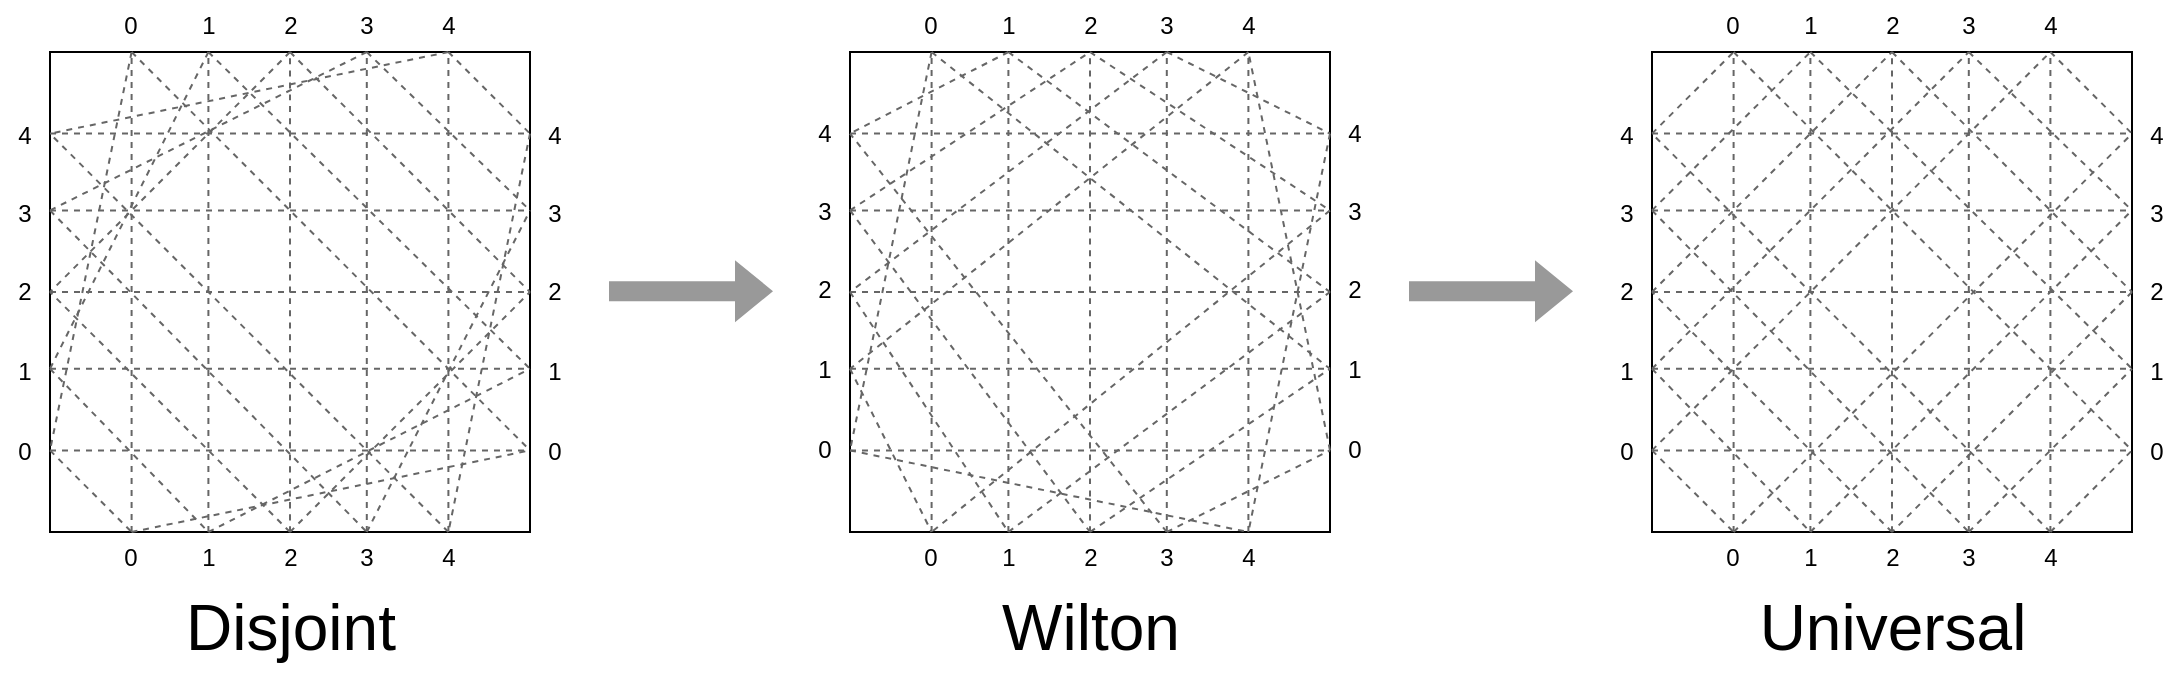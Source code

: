 <mxfile>
    <diagram id="pPBZGDLGv7dd3bP4G7Zf" name="Switch block">
        <mxGraphModel dx="1903" dy="1113" grid="0" gridSize="1" guides="1" tooltips="1" connect="1" arrows="1" fold="1" page="1" pageScale="1" pageWidth="1169" pageHeight="827" math="0" shadow="0">
            <root>
                <mxCell id="0"/>
                <mxCell id="1" parent="0"/>
                <mxCell id="DsTn43SdtyVFrDKpPeVN-212" value="" style="group;flipH=1;flipV=0;" vertex="1" connectable="0" parent="1">
                    <mxGeometry x="832" y="171" width="290" height="292" as="geometry"/>
                </mxCell>
                <mxCell id="DsTn43SdtyVFrDKpPeVN-66" value="" style="rounded=0;whiteSpace=wrap;html=1;points=[[0,0,0,0,0],[0,0.17,0,0,0],[0,0.33,0,0,0],[0,0.5,0,0,0],[0,0.66,0,0,0],[0,0.83,0,0,0],[0,1,0,0,0],[0.17,0,0,0,0],[0.17,1,0,0,0],[0.33,0,0,0,0],[0.33,1,0,0,0],[0.5,0,0,0,0],[0.5,1,0,0,0],[0.66,0,0,0,0],[0.66,1,0,0,0],[0.83,0,0,0,0],[0.83,1,0,0,0],[1,0,0,0,0],[1,0.17,0,0,0],[1,0.33,0,0,0],[1,0.5,0,0,0],[1,0.66,0,0,0],[1,0.83,0,0,0],[1,1,0,0,0]];" vertex="1" parent="DsTn43SdtyVFrDKpPeVN-212">
                    <mxGeometry x="25" y="26" width="240" height="240" as="geometry"/>
                </mxCell>
                <mxCell id="DsTn43SdtyVFrDKpPeVN-67" style="edgeStyle=none;html=1;exitX=0.17;exitY=1;exitDx=0;exitDy=0;exitPerimeter=0;entryX=0.17;entryY=0;entryDx=0;entryDy=0;entryPerimeter=0;endArrow=none;endFill=0;dashed=1;strokeColor=#666666;" edge="1" parent="DsTn43SdtyVFrDKpPeVN-212" source="DsTn43SdtyVFrDKpPeVN-66" target="DsTn43SdtyVFrDKpPeVN-66">
                    <mxGeometry relative="1" as="geometry"/>
                </mxCell>
                <mxCell id="DsTn43SdtyVFrDKpPeVN-68" style="edgeStyle=none;html=1;exitX=0.33;exitY=1;exitDx=0;exitDy=0;exitPerimeter=0;entryX=0.33;entryY=0;entryDx=0;entryDy=0;entryPerimeter=0;endArrow=none;endFill=0;dashed=1;strokeColor=#666666;" edge="1" parent="DsTn43SdtyVFrDKpPeVN-212" source="DsTn43SdtyVFrDKpPeVN-66" target="DsTn43SdtyVFrDKpPeVN-66">
                    <mxGeometry relative="1" as="geometry"/>
                </mxCell>
                <mxCell id="DsTn43SdtyVFrDKpPeVN-69" style="edgeStyle=orthogonalEdgeStyle;html=1;exitX=0.5;exitY=1;exitDx=0;exitDy=0;exitPerimeter=0;entryX=0.5;entryY=0;entryDx=0;entryDy=0;entryPerimeter=0;endArrow=none;endFill=0;dashed=1;strokeColor=#666666;curved=1;" edge="1" parent="DsTn43SdtyVFrDKpPeVN-212" source="DsTn43SdtyVFrDKpPeVN-66" target="DsTn43SdtyVFrDKpPeVN-66">
                    <mxGeometry relative="1" as="geometry"/>
                </mxCell>
                <mxCell id="DsTn43SdtyVFrDKpPeVN-70" style="edgeStyle=none;html=1;exitX=0.66;exitY=1;exitDx=0;exitDy=0;exitPerimeter=0;entryX=0.66;entryY=0;entryDx=0;entryDy=0;entryPerimeter=0;endArrow=none;endFill=0;dashed=1;strokeColor=#666666;" edge="1" parent="DsTn43SdtyVFrDKpPeVN-212" source="DsTn43SdtyVFrDKpPeVN-66" target="DsTn43SdtyVFrDKpPeVN-66">
                    <mxGeometry relative="1" as="geometry"/>
                </mxCell>
                <mxCell id="DsTn43SdtyVFrDKpPeVN-71" style="edgeStyle=none;html=1;exitX=0.83;exitY=1;exitDx=0;exitDy=0;exitPerimeter=0;entryX=0.83;entryY=0;entryDx=0;entryDy=0;entryPerimeter=0;endArrow=none;endFill=0;dashed=1;strokeColor=#666666;" edge="1" parent="DsTn43SdtyVFrDKpPeVN-212" source="DsTn43SdtyVFrDKpPeVN-66" target="DsTn43SdtyVFrDKpPeVN-66">
                    <mxGeometry relative="1" as="geometry"/>
                </mxCell>
                <mxCell id="DsTn43SdtyVFrDKpPeVN-72" style="edgeStyle=none;html=1;exitX=0;exitY=0.17;exitDx=0;exitDy=0;exitPerimeter=0;entryX=1;entryY=0.17;entryDx=0;entryDy=0;entryPerimeter=0;endArrow=none;endFill=0;dashed=1;strokeColor=#666666;" edge="1" parent="DsTn43SdtyVFrDKpPeVN-212" source="DsTn43SdtyVFrDKpPeVN-66" target="DsTn43SdtyVFrDKpPeVN-66">
                    <mxGeometry relative="1" as="geometry"/>
                </mxCell>
                <mxCell id="DsTn43SdtyVFrDKpPeVN-73" style="edgeStyle=none;html=1;exitX=0;exitY=0.33;exitDx=0;exitDy=0;exitPerimeter=0;entryX=1;entryY=0.33;entryDx=0;entryDy=0;entryPerimeter=0;endArrow=none;endFill=0;dashed=1;strokeColor=#666666;" edge="1" parent="DsTn43SdtyVFrDKpPeVN-212" source="DsTn43SdtyVFrDKpPeVN-66" target="DsTn43SdtyVFrDKpPeVN-66">
                    <mxGeometry relative="1" as="geometry"/>
                </mxCell>
                <mxCell id="DsTn43SdtyVFrDKpPeVN-74" style="edgeStyle=none;html=1;exitX=0;exitY=0.5;exitDx=0;exitDy=0;exitPerimeter=0;entryX=1;entryY=0.5;entryDx=0;entryDy=0;entryPerimeter=0;endArrow=none;endFill=0;dashed=1;strokeColor=#666666;" edge="1" parent="DsTn43SdtyVFrDKpPeVN-212" source="DsTn43SdtyVFrDKpPeVN-66" target="DsTn43SdtyVFrDKpPeVN-66">
                    <mxGeometry relative="1" as="geometry"/>
                </mxCell>
                <mxCell id="DsTn43SdtyVFrDKpPeVN-75" style="edgeStyle=none;html=1;exitX=0;exitY=0.66;exitDx=0;exitDy=0;exitPerimeter=0;entryX=1;entryY=0.66;entryDx=0;entryDy=0;entryPerimeter=0;endArrow=none;endFill=0;dashed=1;strokeColor=#666666;" edge="1" parent="DsTn43SdtyVFrDKpPeVN-212" source="DsTn43SdtyVFrDKpPeVN-66" target="DsTn43SdtyVFrDKpPeVN-66">
                    <mxGeometry relative="1" as="geometry"/>
                </mxCell>
                <mxCell id="DsTn43SdtyVFrDKpPeVN-76" style="edgeStyle=none;html=1;exitX=0;exitY=0.83;exitDx=0;exitDy=0;exitPerimeter=0;entryX=1;entryY=0.83;entryDx=0;entryDy=0;entryPerimeter=0;endArrow=none;endFill=0;dashed=1;strokeColor=#666666;" edge="1" parent="DsTn43SdtyVFrDKpPeVN-212" source="DsTn43SdtyVFrDKpPeVN-66" target="DsTn43SdtyVFrDKpPeVN-66">
                    <mxGeometry relative="1" as="geometry"/>
                </mxCell>
                <mxCell id="DsTn43SdtyVFrDKpPeVN-87" style="edgeStyle=none;html=1;exitX=0;exitY=0.83;exitDx=0;exitDy=0;exitPerimeter=0;entryX=0.17;entryY=1;entryDx=0;entryDy=0;entryPerimeter=0;dashed=1;strokeColor=#666666;endArrow=none;endFill=0;" edge="1" parent="DsTn43SdtyVFrDKpPeVN-212" source="DsTn43SdtyVFrDKpPeVN-66" target="DsTn43SdtyVFrDKpPeVN-66">
                    <mxGeometry relative="1" as="geometry"/>
                </mxCell>
                <mxCell id="DsTn43SdtyVFrDKpPeVN-88" style="edgeStyle=none;html=1;exitX=0;exitY=0.66;exitDx=0;exitDy=0;exitPerimeter=0;entryX=0.33;entryY=1;entryDx=0;entryDy=0;entryPerimeter=0;dashed=1;strokeColor=#666666;endArrow=none;endFill=0;" edge="1" parent="DsTn43SdtyVFrDKpPeVN-212" source="DsTn43SdtyVFrDKpPeVN-66" target="DsTn43SdtyVFrDKpPeVN-66">
                    <mxGeometry relative="1" as="geometry"/>
                </mxCell>
                <mxCell id="DsTn43SdtyVFrDKpPeVN-89" style="edgeStyle=none;html=1;exitX=0.5;exitY=1;exitDx=0;exitDy=0;exitPerimeter=0;entryX=0;entryY=0.5;entryDx=0;entryDy=0;entryPerimeter=0;dashed=1;strokeColor=#666666;endArrow=none;endFill=0;" edge="1" parent="DsTn43SdtyVFrDKpPeVN-212" source="DsTn43SdtyVFrDKpPeVN-66" target="DsTn43SdtyVFrDKpPeVN-66">
                    <mxGeometry relative="1" as="geometry"/>
                </mxCell>
                <mxCell id="DsTn43SdtyVFrDKpPeVN-90" style="edgeStyle=none;html=1;exitX=0;exitY=0.33;exitDx=0;exitDy=0;exitPerimeter=0;entryX=0.66;entryY=1;entryDx=0;entryDy=0;entryPerimeter=0;dashed=1;strokeColor=#666666;endArrow=none;endFill=0;" edge="1" parent="DsTn43SdtyVFrDKpPeVN-212" source="DsTn43SdtyVFrDKpPeVN-66" target="DsTn43SdtyVFrDKpPeVN-66">
                    <mxGeometry relative="1" as="geometry"/>
                </mxCell>
                <mxCell id="DsTn43SdtyVFrDKpPeVN-91" style="edgeStyle=none;html=1;exitX=0.83;exitY=1;exitDx=0;exitDy=0;exitPerimeter=0;entryX=0;entryY=0.17;entryDx=0;entryDy=0;entryPerimeter=0;dashed=1;strokeColor=#666666;endArrow=none;endFill=0;" edge="1" parent="DsTn43SdtyVFrDKpPeVN-212" source="DsTn43SdtyVFrDKpPeVN-66" target="DsTn43SdtyVFrDKpPeVN-66">
                    <mxGeometry relative="1" as="geometry"/>
                </mxCell>
                <mxCell id="DsTn43SdtyVFrDKpPeVN-93" style="edgeStyle=none;html=1;exitX=0.17;exitY=0;exitDx=0;exitDy=0;exitPerimeter=0;entryX=1;entryY=0.83;entryDx=0;entryDy=0;entryPerimeter=0;dashed=1;strokeColor=#666666;endArrow=none;endFill=0;" edge="1" parent="DsTn43SdtyVFrDKpPeVN-212" source="DsTn43SdtyVFrDKpPeVN-66" target="DsTn43SdtyVFrDKpPeVN-66">
                    <mxGeometry relative="1" as="geometry"/>
                </mxCell>
                <mxCell id="DsTn43SdtyVFrDKpPeVN-94" style="edgeStyle=none;html=1;exitX=0.33;exitY=0;exitDx=0;exitDy=0;exitPerimeter=0;entryX=1;entryY=0.66;entryDx=0;entryDy=0;entryPerimeter=0;dashed=1;strokeColor=#666666;endArrow=none;endFill=0;" edge="1" parent="DsTn43SdtyVFrDKpPeVN-212" source="DsTn43SdtyVFrDKpPeVN-66" target="DsTn43SdtyVFrDKpPeVN-66">
                    <mxGeometry relative="1" as="geometry"/>
                </mxCell>
                <mxCell id="DsTn43SdtyVFrDKpPeVN-95" style="edgeStyle=none;html=1;exitX=0.83;exitY=0;exitDx=0;exitDy=0;exitPerimeter=0;entryX=1;entryY=0.17;entryDx=0;entryDy=0;entryPerimeter=0;dashed=1;strokeColor=#666666;endArrow=none;endFill=0;" edge="1" parent="DsTn43SdtyVFrDKpPeVN-212" source="DsTn43SdtyVFrDKpPeVN-66" target="DsTn43SdtyVFrDKpPeVN-66">
                    <mxGeometry relative="1" as="geometry"/>
                </mxCell>
                <mxCell id="DsTn43SdtyVFrDKpPeVN-96" style="edgeStyle=none;html=1;exitX=0.66;exitY=0;exitDx=0;exitDy=0;exitPerimeter=0;entryX=1;entryY=0.33;entryDx=0;entryDy=0;entryPerimeter=0;dashed=1;strokeColor=#666666;endArrow=none;endFill=0;" edge="1" parent="DsTn43SdtyVFrDKpPeVN-212" source="DsTn43SdtyVFrDKpPeVN-66" target="DsTn43SdtyVFrDKpPeVN-66">
                    <mxGeometry relative="1" as="geometry"/>
                </mxCell>
                <mxCell id="DsTn43SdtyVFrDKpPeVN-97" style="edgeStyle=none;html=1;exitX=0.5;exitY=0;exitDx=0;exitDy=0;exitPerimeter=0;entryX=1;entryY=0.5;entryDx=0;entryDy=0;entryPerimeter=0;dashed=1;strokeColor=#666666;endArrow=none;endFill=0;" edge="1" parent="DsTn43SdtyVFrDKpPeVN-212" source="DsTn43SdtyVFrDKpPeVN-66" target="DsTn43SdtyVFrDKpPeVN-66">
                    <mxGeometry relative="1" as="geometry"/>
                </mxCell>
                <mxCell id="DsTn43SdtyVFrDKpPeVN-121" style="edgeStyle=none;html=1;exitX=0;exitY=0.17;exitDx=0;exitDy=0;exitPerimeter=0;entryX=0.17;entryY=0;entryDx=0;entryDy=0;entryPerimeter=0;dashed=1;strokeColor=#666666;endArrow=none;endFill=0;" edge="1" parent="DsTn43SdtyVFrDKpPeVN-212" source="DsTn43SdtyVFrDKpPeVN-66" target="DsTn43SdtyVFrDKpPeVN-66">
                    <mxGeometry relative="1" as="geometry"/>
                </mxCell>
                <mxCell id="DsTn43SdtyVFrDKpPeVN-123" style="edgeStyle=none;html=1;exitX=0;exitY=0.33;exitDx=0;exitDy=0;exitPerimeter=0;entryX=0.33;entryY=0;entryDx=0;entryDy=0;entryPerimeter=0;dashed=1;strokeColor=#666666;endArrow=none;endFill=0;" edge="1" parent="DsTn43SdtyVFrDKpPeVN-212" source="DsTn43SdtyVFrDKpPeVN-66" target="DsTn43SdtyVFrDKpPeVN-66">
                    <mxGeometry relative="1" as="geometry"/>
                </mxCell>
                <mxCell id="DsTn43SdtyVFrDKpPeVN-124" style="edgeStyle=none;html=1;exitX=0;exitY=0.5;exitDx=0;exitDy=0;exitPerimeter=0;entryX=0.5;entryY=0;entryDx=0;entryDy=0;entryPerimeter=0;dashed=1;strokeColor=#666666;endArrow=none;endFill=0;" edge="1" parent="DsTn43SdtyVFrDKpPeVN-212" source="DsTn43SdtyVFrDKpPeVN-66" target="DsTn43SdtyVFrDKpPeVN-66">
                    <mxGeometry relative="1" as="geometry"/>
                </mxCell>
                <mxCell id="DsTn43SdtyVFrDKpPeVN-125" style="edgeStyle=none;html=1;exitX=0;exitY=0.66;exitDx=0;exitDy=0;exitPerimeter=0;entryX=0.66;entryY=0;entryDx=0;entryDy=0;entryPerimeter=0;dashed=1;strokeColor=#666666;endArrow=none;endFill=0;" edge="1" parent="DsTn43SdtyVFrDKpPeVN-212" source="DsTn43SdtyVFrDKpPeVN-66" target="DsTn43SdtyVFrDKpPeVN-66">
                    <mxGeometry relative="1" as="geometry"/>
                </mxCell>
                <mxCell id="DsTn43SdtyVFrDKpPeVN-126" style="edgeStyle=none;html=1;exitX=0;exitY=0.83;exitDx=0;exitDy=0;exitPerimeter=0;entryX=0.83;entryY=0;entryDx=0;entryDy=0;entryPerimeter=0;dashed=1;strokeColor=#666666;endArrow=none;endFill=0;" edge="1" parent="DsTn43SdtyVFrDKpPeVN-212" source="DsTn43SdtyVFrDKpPeVN-66" target="DsTn43SdtyVFrDKpPeVN-66">
                    <mxGeometry relative="1" as="geometry"/>
                </mxCell>
                <mxCell id="DsTn43SdtyVFrDKpPeVN-127" style="edgeStyle=none;html=1;exitX=0.17;exitY=1;exitDx=0;exitDy=0;exitPerimeter=0;entryX=1;entryY=0.17;entryDx=0;entryDy=0;entryPerimeter=0;dashed=1;strokeColor=#666666;endArrow=none;endFill=0;" edge="1" parent="DsTn43SdtyVFrDKpPeVN-212" source="DsTn43SdtyVFrDKpPeVN-66" target="DsTn43SdtyVFrDKpPeVN-66">
                    <mxGeometry relative="1" as="geometry"/>
                </mxCell>
                <mxCell id="DsTn43SdtyVFrDKpPeVN-128" style="edgeStyle=none;html=1;exitX=0.33;exitY=1;exitDx=0;exitDy=0;exitPerimeter=0;entryX=1;entryY=0.33;entryDx=0;entryDy=0;entryPerimeter=0;dashed=1;strokeColor=#666666;endArrow=none;endFill=0;" edge="1" parent="DsTn43SdtyVFrDKpPeVN-212" source="DsTn43SdtyVFrDKpPeVN-66" target="DsTn43SdtyVFrDKpPeVN-66">
                    <mxGeometry relative="1" as="geometry"/>
                </mxCell>
                <mxCell id="DsTn43SdtyVFrDKpPeVN-129" style="edgeStyle=none;html=1;exitX=1;exitY=0.5;exitDx=0;exitDy=0;exitPerimeter=0;entryX=0.5;entryY=1;entryDx=0;entryDy=0;entryPerimeter=0;dashed=1;strokeColor=#666666;endArrow=none;endFill=0;" edge="1" parent="DsTn43SdtyVFrDKpPeVN-212" source="DsTn43SdtyVFrDKpPeVN-66" target="DsTn43SdtyVFrDKpPeVN-66">
                    <mxGeometry relative="1" as="geometry"/>
                </mxCell>
                <mxCell id="DsTn43SdtyVFrDKpPeVN-130" style="edgeStyle=none;html=1;exitX=0.66;exitY=1;exitDx=0;exitDy=0;exitPerimeter=0;entryX=1;entryY=0.66;entryDx=0;entryDy=0;entryPerimeter=0;dashed=1;strokeColor=#666666;endArrow=none;endFill=0;" edge="1" parent="DsTn43SdtyVFrDKpPeVN-212" source="DsTn43SdtyVFrDKpPeVN-66" target="DsTn43SdtyVFrDKpPeVN-66">
                    <mxGeometry relative="1" as="geometry"/>
                </mxCell>
                <mxCell id="DsTn43SdtyVFrDKpPeVN-131" style="edgeStyle=none;html=1;exitX=0.83;exitY=1;exitDx=0;exitDy=0;exitPerimeter=0;entryX=1;entryY=0.83;entryDx=0;entryDy=0;entryPerimeter=0;dashed=1;strokeColor=#666666;endArrow=none;endFill=0;" edge="1" parent="DsTn43SdtyVFrDKpPeVN-212" source="DsTn43SdtyVFrDKpPeVN-66" target="DsTn43SdtyVFrDKpPeVN-66">
                    <mxGeometry relative="1" as="geometry"/>
                </mxCell>
                <mxCell id="DsTn43SdtyVFrDKpPeVN-184" value="" style="group" vertex="1" connectable="0" parent="DsTn43SdtyVFrDKpPeVN-212">
                    <mxGeometry x="53" y="266" width="184" height="26" as="geometry"/>
                </mxCell>
                <mxCell id="DsTn43SdtyVFrDKpPeVN-98" value="0" style="text;html=1;strokeColor=none;fillColor=none;align=center;verticalAlign=middle;whiteSpace=wrap;rounded=0;" vertex="1" parent="DsTn43SdtyVFrDKpPeVN-184">
                    <mxGeometry width="25" height="26" as="geometry"/>
                </mxCell>
                <mxCell id="DsTn43SdtyVFrDKpPeVN-99" value="1" style="text;html=1;strokeColor=none;fillColor=none;align=center;verticalAlign=middle;whiteSpace=wrap;rounded=0;" vertex="1" parent="DsTn43SdtyVFrDKpPeVN-184">
                    <mxGeometry x="39" width="25" height="26" as="geometry"/>
                </mxCell>
                <mxCell id="DsTn43SdtyVFrDKpPeVN-100" value="2" style="text;html=1;strokeColor=none;fillColor=none;align=center;verticalAlign=middle;whiteSpace=wrap;rounded=0;" vertex="1" parent="DsTn43SdtyVFrDKpPeVN-184">
                    <mxGeometry x="79.5" width="25" height="26" as="geometry"/>
                </mxCell>
                <mxCell id="DsTn43SdtyVFrDKpPeVN-101" value="3" style="text;html=1;strokeColor=none;fillColor=none;align=center;verticalAlign=middle;whiteSpace=wrap;rounded=0;" vertex="1" parent="DsTn43SdtyVFrDKpPeVN-184">
                    <mxGeometry x="118" width="25" height="26" as="geometry"/>
                </mxCell>
                <mxCell id="DsTn43SdtyVFrDKpPeVN-102" value="4" style="text;html=1;strokeColor=none;fillColor=none;align=center;verticalAlign=middle;whiteSpace=wrap;rounded=0;" vertex="1" parent="DsTn43SdtyVFrDKpPeVN-184">
                    <mxGeometry x="159" width="25" height="26" as="geometry"/>
                </mxCell>
                <mxCell id="DsTn43SdtyVFrDKpPeVN-185" value="" style="group" vertex="1" connectable="0" parent="DsTn43SdtyVFrDKpPeVN-212">
                    <mxGeometry x="265" y="55" width="25" height="184" as="geometry"/>
                </mxCell>
                <mxCell id="DsTn43SdtyVFrDKpPeVN-108" value="0" style="text;html=1;strokeColor=none;fillColor=none;align=center;verticalAlign=middle;whiteSpace=wrap;rounded=0;" vertex="1" parent="DsTn43SdtyVFrDKpPeVN-185">
                    <mxGeometry y="158" width="25" height="26" as="geometry"/>
                </mxCell>
                <mxCell id="DsTn43SdtyVFrDKpPeVN-109" value="1" style="text;html=1;strokeColor=none;fillColor=none;align=center;verticalAlign=middle;whiteSpace=wrap;rounded=0;" vertex="1" parent="DsTn43SdtyVFrDKpPeVN-185">
                    <mxGeometry y="118" width="25" height="26" as="geometry"/>
                </mxCell>
                <mxCell id="DsTn43SdtyVFrDKpPeVN-110" value="2" style="text;html=1;strokeColor=none;fillColor=none;align=center;verticalAlign=middle;whiteSpace=wrap;rounded=0;" vertex="1" parent="DsTn43SdtyVFrDKpPeVN-185">
                    <mxGeometry y="78" width="25" height="26" as="geometry"/>
                </mxCell>
                <mxCell id="DsTn43SdtyVFrDKpPeVN-111" value="3" style="text;html=1;strokeColor=none;fillColor=none;align=center;verticalAlign=middle;whiteSpace=wrap;rounded=0;" vertex="1" parent="DsTn43SdtyVFrDKpPeVN-185">
                    <mxGeometry y="39" width="25" height="26" as="geometry"/>
                </mxCell>
                <mxCell id="DsTn43SdtyVFrDKpPeVN-112" value="4" style="text;html=1;strokeColor=none;fillColor=none;align=center;verticalAlign=middle;whiteSpace=wrap;rounded=0;" vertex="1" parent="DsTn43SdtyVFrDKpPeVN-185">
                    <mxGeometry width="25" height="26" as="geometry"/>
                </mxCell>
                <mxCell id="DsTn43SdtyVFrDKpPeVN-186" value="" style="group" vertex="1" connectable="0" parent="DsTn43SdtyVFrDKpPeVN-212">
                    <mxGeometry x="53" width="184" height="26" as="geometry"/>
                </mxCell>
                <mxCell id="DsTn43SdtyVFrDKpPeVN-103" value="0" style="text;html=1;strokeColor=none;fillColor=none;align=center;verticalAlign=middle;whiteSpace=wrap;rounded=0;" vertex="1" parent="DsTn43SdtyVFrDKpPeVN-186">
                    <mxGeometry width="25" height="26" as="geometry"/>
                </mxCell>
                <mxCell id="DsTn43SdtyVFrDKpPeVN-104" value="1" style="text;html=1;strokeColor=none;fillColor=none;align=center;verticalAlign=middle;whiteSpace=wrap;rounded=0;" vertex="1" parent="DsTn43SdtyVFrDKpPeVN-186">
                    <mxGeometry x="39" width="25" height="26" as="geometry"/>
                </mxCell>
                <mxCell id="DsTn43SdtyVFrDKpPeVN-105" value="2" style="text;html=1;strokeColor=none;fillColor=none;align=center;verticalAlign=middle;whiteSpace=wrap;rounded=0;" vertex="1" parent="DsTn43SdtyVFrDKpPeVN-186">
                    <mxGeometry x="79.5" width="25" height="26" as="geometry"/>
                </mxCell>
                <mxCell id="DsTn43SdtyVFrDKpPeVN-106" value="3" style="text;html=1;strokeColor=none;fillColor=none;align=center;verticalAlign=middle;whiteSpace=wrap;rounded=0;" vertex="1" parent="DsTn43SdtyVFrDKpPeVN-186">
                    <mxGeometry x="118" width="25" height="26" as="geometry"/>
                </mxCell>
                <mxCell id="DsTn43SdtyVFrDKpPeVN-107" value="4" style="text;html=1;strokeColor=none;fillColor=none;align=center;verticalAlign=middle;whiteSpace=wrap;rounded=0;" vertex="1" parent="DsTn43SdtyVFrDKpPeVN-186">
                    <mxGeometry x="159" width="25" height="26" as="geometry"/>
                </mxCell>
                <mxCell id="DsTn43SdtyVFrDKpPeVN-187" value="" style="group" vertex="1" connectable="0" parent="DsTn43SdtyVFrDKpPeVN-212">
                    <mxGeometry y="55" width="25" height="184" as="geometry"/>
                </mxCell>
                <mxCell id="DsTn43SdtyVFrDKpPeVN-113" value="0" style="text;html=1;strokeColor=none;fillColor=none;align=center;verticalAlign=middle;whiteSpace=wrap;rounded=0;" vertex="1" parent="DsTn43SdtyVFrDKpPeVN-187">
                    <mxGeometry y="158" width="25" height="26" as="geometry"/>
                </mxCell>
                <mxCell id="DsTn43SdtyVFrDKpPeVN-114" value="1" style="text;html=1;strokeColor=none;fillColor=none;align=center;verticalAlign=middle;whiteSpace=wrap;rounded=0;" vertex="1" parent="DsTn43SdtyVFrDKpPeVN-187">
                    <mxGeometry y="118" width="25" height="26" as="geometry"/>
                </mxCell>
                <mxCell id="DsTn43SdtyVFrDKpPeVN-115" value="2" style="text;html=1;strokeColor=none;fillColor=none;align=center;verticalAlign=middle;whiteSpace=wrap;rounded=0;" vertex="1" parent="DsTn43SdtyVFrDKpPeVN-187">
                    <mxGeometry y="78" width="25" height="26" as="geometry"/>
                </mxCell>
                <mxCell id="DsTn43SdtyVFrDKpPeVN-116" value="3" style="text;html=1;strokeColor=none;fillColor=none;align=center;verticalAlign=middle;whiteSpace=wrap;rounded=0;" vertex="1" parent="DsTn43SdtyVFrDKpPeVN-187">
                    <mxGeometry y="39" width="25" height="26" as="geometry"/>
                </mxCell>
                <mxCell id="DsTn43SdtyVFrDKpPeVN-117" value="4" style="text;html=1;strokeColor=none;fillColor=none;align=center;verticalAlign=middle;whiteSpace=wrap;rounded=0;" vertex="1" parent="DsTn43SdtyVFrDKpPeVN-187">
                    <mxGeometry width="25" height="26" as="geometry"/>
                </mxCell>
                <mxCell id="DsTn43SdtyVFrDKpPeVN-213" value="" style="group;flipH=0;flipV=0;" vertex="1" connectable="0" parent="1">
                    <mxGeometry x="31" y="171" width="290" height="292" as="geometry"/>
                </mxCell>
                <mxCell id="DsTn43SdtyVFrDKpPeVN-1" value="" style="rounded=0;whiteSpace=wrap;html=1;points=[[0,0,0,0,0],[0,0.17,0,0,0],[0,0.33,0,0,0],[0,0.5,0,0,0],[0,0.66,0,0,0],[0,0.83,0,0,0],[0,1,0,0,0],[0.17,0,0,0,0],[0.17,1,0,0,0],[0.33,0,0,0,0],[0.33,1,0,0,0],[0.5,0,0,0,0],[0.5,1,0,0,0],[0.66,0,0,0,0],[0.66,1,0,0,0],[0.83,0,0,0,0],[0.83,1,0,0,0],[1,0,0,0,0],[1,0.17,0,0,0],[1,0.33,0,0,0],[1,0.5,0,0,0],[1,0.66,0,0,0],[1,0.83,0,0,0],[1,1,0,0,0]];" vertex="1" parent="DsTn43SdtyVFrDKpPeVN-213">
                    <mxGeometry x="25" y="26" width="240" height="240" as="geometry"/>
                </mxCell>
                <mxCell id="DsTn43SdtyVFrDKpPeVN-5" style="edgeStyle=none;html=1;exitX=0.17;exitY=1;exitDx=0;exitDy=0;exitPerimeter=0;entryX=0.17;entryY=0;entryDx=0;entryDy=0;entryPerimeter=0;endArrow=none;endFill=0;dashed=1;strokeColor=#666666;" edge="1" parent="DsTn43SdtyVFrDKpPeVN-213" source="DsTn43SdtyVFrDKpPeVN-1" target="DsTn43SdtyVFrDKpPeVN-1">
                    <mxGeometry relative="1" as="geometry"/>
                </mxCell>
                <mxCell id="DsTn43SdtyVFrDKpPeVN-6" style="edgeStyle=none;html=1;exitX=0.33;exitY=1;exitDx=0;exitDy=0;exitPerimeter=0;entryX=0.33;entryY=0;entryDx=0;entryDy=0;entryPerimeter=0;endArrow=none;endFill=0;dashed=1;strokeColor=#666666;" edge="1" parent="DsTn43SdtyVFrDKpPeVN-213" source="DsTn43SdtyVFrDKpPeVN-1" target="DsTn43SdtyVFrDKpPeVN-1">
                    <mxGeometry relative="1" as="geometry"/>
                </mxCell>
                <mxCell id="DsTn43SdtyVFrDKpPeVN-7" style="edgeStyle=orthogonalEdgeStyle;html=1;exitX=0.5;exitY=1;exitDx=0;exitDy=0;exitPerimeter=0;entryX=0.5;entryY=0;entryDx=0;entryDy=0;entryPerimeter=0;endArrow=none;endFill=0;dashed=1;strokeColor=#666666;curved=1;" edge="1" parent="DsTn43SdtyVFrDKpPeVN-213" source="DsTn43SdtyVFrDKpPeVN-1" target="DsTn43SdtyVFrDKpPeVN-1">
                    <mxGeometry relative="1" as="geometry"/>
                </mxCell>
                <mxCell id="DsTn43SdtyVFrDKpPeVN-8" style="edgeStyle=none;html=1;exitX=0.66;exitY=1;exitDx=0;exitDy=0;exitPerimeter=0;entryX=0.66;entryY=0;entryDx=0;entryDy=0;entryPerimeter=0;endArrow=none;endFill=0;dashed=1;strokeColor=#666666;" edge="1" parent="DsTn43SdtyVFrDKpPeVN-213" source="DsTn43SdtyVFrDKpPeVN-1" target="DsTn43SdtyVFrDKpPeVN-1">
                    <mxGeometry relative="1" as="geometry"/>
                </mxCell>
                <mxCell id="DsTn43SdtyVFrDKpPeVN-9" style="edgeStyle=none;html=1;exitX=0.83;exitY=1;exitDx=0;exitDy=0;exitPerimeter=0;entryX=0.83;entryY=0;entryDx=0;entryDy=0;entryPerimeter=0;endArrow=none;endFill=0;dashed=1;strokeColor=#666666;" edge="1" parent="DsTn43SdtyVFrDKpPeVN-213" source="DsTn43SdtyVFrDKpPeVN-1" target="DsTn43SdtyVFrDKpPeVN-1">
                    <mxGeometry relative="1" as="geometry"/>
                </mxCell>
                <mxCell id="DsTn43SdtyVFrDKpPeVN-10" style="edgeStyle=none;html=1;exitX=0;exitY=0.17;exitDx=0;exitDy=0;exitPerimeter=0;entryX=1;entryY=0.17;entryDx=0;entryDy=0;entryPerimeter=0;endArrow=none;endFill=0;dashed=1;strokeColor=#666666;" edge="1" parent="DsTn43SdtyVFrDKpPeVN-213" source="DsTn43SdtyVFrDKpPeVN-1" target="DsTn43SdtyVFrDKpPeVN-1">
                    <mxGeometry relative="1" as="geometry"/>
                </mxCell>
                <mxCell id="DsTn43SdtyVFrDKpPeVN-11" style="edgeStyle=none;html=1;exitX=0;exitY=0.33;exitDx=0;exitDy=0;exitPerimeter=0;entryX=1;entryY=0.33;entryDx=0;entryDy=0;entryPerimeter=0;endArrow=none;endFill=0;dashed=1;strokeColor=#666666;" edge="1" parent="DsTn43SdtyVFrDKpPeVN-213" source="DsTn43SdtyVFrDKpPeVN-1" target="DsTn43SdtyVFrDKpPeVN-1">
                    <mxGeometry relative="1" as="geometry"/>
                </mxCell>
                <mxCell id="DsTn43SdtyVFrDKpPeVN-12" style="edgeStyle=none;html=1;exitX=0;exitY=0.5;exitDx=0;exitDy=0;exitPerimeter=0;entryX=1;entryY=0.5;entryDx=0;entryDy=0;entryPerimeter=0;endArrow=none;endFill=0;dashed=1;strokeColor=#666666;" edge="1" parent="DsTn43SdtyVFrDKpPeVN-213" source="DsTn43SdtyVFrDKpPeVN-1" target="DsTn43SdtyVFrDKpPeVN-1">
                    <mxGeometry relative="1" as="geometry"/>
                </mxCell>
                <mxCell id="DsTn43SdtyVFrDKpPeVN-13" style="edgeStyle=none;html=1;exitX=0;exitY=0.66;exitDx=0;exitDy=0;exitPerimeter=0;entryX=1;entryY=0.66;entryDx=0;entryDy=0;entryPerimeter=0;endArrow=none;endFill=0;dashed=1;strokeColor=#666666;" edge="1" parent="DsTn43SdtyVFrDKpPeVN-213" source="DsTn43SdtyVFrDKpPeVN-1" target="DsTn43SdtyVFrDKpPeVN-1">
                    <mxGeometry relative="1" as="geometry"/>
                </mxCell>
                <mxCell id="DsTn43SdtyVFrDKpPeVN-14" style="edgeStyle=none;html=1;exitX=0;exitY=0.83;exitDx=0;exitDy=0;exitPerimeter=0;entryX=1;entryY=0.83;entryDx=0;entryDy=0;entryPerimeter=0;endArrow=none;endFill=0;dashed=1;strokeColor=#666666;" edge="1" parent="DsTn43SdtyVFrDKpPeVN-213" source="DsTn43SdtyVFrDKpPeVN-1" target="DsTn43SdtyVFrDKpPeVN-1">
                    <mxGeometry relative="1" as="geometry"/>
                </mxCell>
                <mxCell id="DsTn43SdtyVFrDKpPeVN-21" style="edgeStyle=orthogonalEdgeStyle;curved=1;html=1;exitX=0.17;exitY=1;exitDx=0;exitDy=0;exitPerimeter=0;entryX=1;entryY=0.83;entryDx=0;entryDy=0;entryPerimeter=0;dashed=1;strokeColor=#666666;endArrow=none;endFill=0;" edge="1" parent="DsTn43SdtyVFrDKpPeVN-213" source="DsTn43SdtyVFrDKpPeVN-1" target="DsTn43SdtyVFrDKpPeVN-1">
                    <mxGeometry relative="1" as="geometry"/>
                </mxCell>
                <mxCell id="DsTn43SdtyVFrDKpPeVN-22" style="edgeStyle=entityRelationEdgeStyle;html=1;exitX=0.33;exitY=1;exitDx=0;exitDy=0;exitPerimeter=0;entryX=1;entryY=0.66;entryDx=0;entryDy=0;entryPerimeter=0;dashed=1;strokeColor=#666666;endArrow=none;endFill=0;curved=1;" edge="1" parent="DsTn43SdtyVFrDKpPeVN-213" source="DsTn43SdtyVFrDKpPeVN-1" target="DsTn43SdtyVFrDKpPeVN-1">
                    <mxGeometry relative="1" as="geometry"/>
                </mxCell>
                <mxCell id="DsTn43SdtyVFrDKpPeVN-23" style="edgeStyle=entityRelationEdgeStyle;curved=1;html=1;exitX=0.5;exitY=1;exitDx=0;exitDy=0;exitPerimeter=0;entryX=1;entryY=0.5;entryDx=0;entryDy=0;entryPerimeter=0;dashed=1;strokeColor=#666666;endArrow=none;endFill=0;" edge="1" parent="DsTn43SdtyVFrDKpPeVN-213" source="DsTn43SdtyVFrDKpPeVN-1" target="DsTn43SdtyVFrDKpPeVN-1">
                    <mxGeometry relative="1" as="geometry"/>
                </mxCell>
                <mxCell id="DsTn43SdtyVFrDKpPeVN-24" style="edgeStyle=entityRelationEdgeStyle;curved=1;html=1;exitX=0.66;exitY=1;exitDx=0;exitDy=0;exitPerimeter=0;entryX=1;entryY=0.33;entryDx=0;entryDy=0;entryPerimeter=0;dashed=1;strokeColor=#666666;endArrow=none;endFill=0;" edge="1" parent="DsTn43SdtyVFrDKpPeVN-213" source="DsTn43SdtyVFrDKpPeVN-1" target="DsTn43SdtyVFrDKpPeVN-1">
                    <mxGeometry relative="1" as="geometry"/>
                </mxCell>
                <mxCell id="DsTn43SdtyVFrDKpPeVN-26" style="edgeStyle=entityRelationEdgeStyle;curved=1;html=1;exitX=1;exitY=0.17;exitDx=0;exitDy=0;exitPerimeter=0;entryX=0.83;entryY=1;entryDx=0;entryDy=0;entryPerimeter=0;dashed=1;strokeColor=#666666;endArrow=none;endFill=0;" edge="1" parent="DsTn43SdtyVFrDKpPeVN-213" source="DsTn43SdtyVFrDKpPeVN-1" target="DsTn43SdtyVFrDKpPeVN-1">
                    <mxGeometry relative="1" as="geometry"/>
                </mxCell>
                <mxCell id="DsTn43SdtyVFrDKpPeVN-27" style="html=1;exitX=0.83;exitY=0;exitDx=0;exitDy=0;exitPerimeter=0;entryX=0;entryY=0.17;entryDx=0;entryDy=0;entryPerimeter=0;dashed=1;strokeColor=#666666;endArrow=none;endFill=0;" edge="1" parent="DsTn43SdtyVFrDKpPeVN-213" source="DsTn43SdtyVFrDKpPeVN-1" target="DsTn43SdtyVFrDKpPeVN-1">
                    <mxGeometry relative="1" as="geometry"/>
                </mxCell>
                <mxCell id="DsTn43SdtyVFrDKpPeVN-28" style="edgeStyle=none;html=1;exitX=0.66;exitY=0;exitDx=0;exitDy=0;exitPerimeter=0;entryX=0;entryY=0.33;entryDx=0;entryDy=0;entryPerimeter=0;dashed=1;strokeColor=#666666;endArrow=none;endFill=0;" edge="1" parent="DsTn43SdtyVFrDKpPeVN-213" source="DsTn43SdtyVFrDKpPeVN-1" target="DsTn43SdtyVFrDKpPeVN-1">
                    <mxGeometry relative="1" as="geometry"/>
                </mxCell>
                <mxCell id="DsTn43SdtyVFrDKpPeVN-29" style="edgeStyle=none;html=1;exitX=0.5;exitY=0;exitDx=0;exitDy=0;exitPerimeter=0;entryX=0;entryY=0.5;entryDx=0;entryDy=0;entryPerimeter=0;dashed=1;strokeColor=#666666;endArrow=none;endFill=0;" edge="1" parent="DsTn43SdtyVFrDKpPeVN-213" source="DsTn43SdtyVFrDKpPeVN-1" target="DsTn43SdtyVFrDKpPeVN-1">
                    <mxGeometry relative="1" as="geometry"/>
                </mxCell>
                <mxCell id="DsTn43SdtyVFrDKpPeVN-30" style="edgeStyle=none;html=1;exitX=0.33;exitY=0;exitDx=0;exitDy=0;exitPerimeter=0;entryX=0;entryY=0.66;entryDx=0;entryDy=0;entryPerimeter=0;dashed=1;strokeColor=#666666;endArrow=none;endFill=0;" edge="1" parent="DsTn43SdtyVFrDKpPeVN-213" source="DsTn43SdtyVFrDKpPeVN-1" target="DsTn43SdtyVFrDKpPeVN-1">
                    <mxGeometry relative="1" as="geometry"/>
                </mxCell>
                <mxCell id="DsTn43SdtyVFrDKpPeVN-31" style="edgeStyle=none;html=1;exitX=0.17;exitY=0;exitDx=0;exitDy=0;exitPerimeter=0;entryX=0;entryY=0.83;entryDx=0;entryDy=0;entryPerimeter=0;dashed=1;strokeColor=#666666;endArrow=none;endFill=0;" edge="1" parent="DsTn43SdtyVFrDKpPeVN-213" source="DsTn43SdtyVFrDKpPeVN-1" target="DsTn43SdtyVFrDKpPeVN-1">
                    <mxGeometry relative="1" as="geometry"/>
                </mxCell>
                <mxCell id="DsTn43SdtyVFrDKpPeVN-32" style="edgeStyle=none;html=1;exitX=0;exitY=0.83;exitDx=0;exitDy=0;exitPerimeter=0;entryX=0.17;entryY=1;entryDx=0;entryDy=0;entryPerimeter=0;dashed=1;strokeColor=#666666;endArrow=none;endFill=0;" edge="1" parent="DsTn43SdtyVFrDKpPeVN-213" source="DsTn43SdtyVFrDKpPeVN-1" target="DsTn43SdtyVFrDKpPeVN-1">
                    <mxGeometry relative="1" as="geometry"/>
                </mxCell>
                <mxCell id="DsTn43SdtyVFrDKpPeVN-34" style="edgeStyle=none;html=1;exitX=0;exitY=0.66;exitDx=0;exitDy=0;exitPerimeter=0;entryX=0.33;entryY=1;entryDx=0;entryDy=0;entryPerimeter=0;dashed=1;strokeColor=#666666;endArrow=none;endFill=0;" edge="1" parent="DsTn43SdtyVFrDKpPeVN-213" source="DsTn43SdtyVFrDKpPeVN-1" target="DsTn43SdtyVFrDKpPeVN-1">
                    <mxGeometry relative="1" as="geometry"/>
                </mxCell>
                <mxCell id="DsTn43SdtyVFrDKpPeVN-35" style="edgeStyle=none;html=1;exitX=0.5;exitY=1;exitDx=0;exitDy=0;exitPerimeter=0;entryX=0;entryY=0.5;entryDx=0;entryDy=0;entryPerimeter=0;dashed=1;strokeColor=#666666;endArrow=none;endFill=0;" edge="1" parent="DsTn43SdtyVFrDKpPeVN-213" source="DsTn43SdtyVFrDKpPeVN-1" target="DsTn43SdtyVFrDKpPeVN-1">
                    <mxGeometry relative="1" as="geometry"/>
                </mxCell>
                <mxCell id="DsTn43SdtyVFrDKpPeVN-36" style="edgeStyle=none;html=1;exitX=0;exitY=0.33;exitDx=0;exitDy=0;exitPerimeter=0;entryX=0.66;entryY=1;entryDx=0;entryDy=0;entryPerimeter=0;dashed=1;strokeColor=#666666;endArrow=none;endFill=0;" edge="1" parent="DsTn43SdtyVFrDKpPeVN-213" source="DsTn43SdtyVFrDKpPeVN-1" target="DsTn43SdtyVFrDKpPeVN-1">
                    <mxGeometry relative="1" as="geometry"/>
                </mxCell>
                <mxCell id="DsTn43SdtyVFrDKpPeVN-38" style="edgeStyle=none;html=1;exitX=0.83;exitY=1;exitDx=0;exitDy=0;exitPerimeter=0;entryX=0;entryY=0.17;entryDx=0;entryDy=0;entryPerimeter=0;dashed=1;strokeColor=#666666;endArrow=none;endFill=0;" edge="1" parent="DsTn43SdtyVFrDKpPeVN-213" source="DsTn43SdtyVFrDKpPeVN-1" target="DsTn43SdtyVFrDKpPeVN-1">
                    <mxGeometry relative="1" as="geometry"/>
                </mxCell>
                <mxCell id="DsTn43SdtyVFrDKpPeVN-40" style="edgeStyle=none;html=1;exitX=0.17;exitY=0;exitDx=0;exitDy=0;exitPerimeter=0;entryX=1;entryY=0.83;entryDx=0;entryDy=0;entryPerimeter=0;dashed=1;strokeColor=#666666;endArrow=none;endFill=0;" edge="1" parent="DsTn43SdtyVFrDKpPeVN-213" source="DsTn43SdtyVFrDKpPeVN-1" target="DsTn43SdtyVFrDKpPeVN-1">
                    <mxGeometry relative="1" as="geometry"/>
                </mxCell>
                <mxCell id="DsTn43SdtyVFrDKpPeVN-41" style="edgeStyle=none;html=1;exitX=0.33;exitY=0;exitDx=0;exitDy=0;exitPerimeter=0;entryX=1;entryY=0.66;entryDx=0;entryDy=0;entryPerimeter=0;dashed=1;strokeColor=#666666;endArrow=none;endFill=0;" edge="1" parent="DsTn43SdtyVFrDKpPeVN-213" source="DsTn43SdtyVFrDKpPeVN-1" target="DsTn43SdtyVFrDKpPeVN-1">
                    <mxGeometry relative="1" as="geometry"/>
                </mxCell>
                <mxCell id="DsTn43SdtyVFrDKpPeVN-42" style="edgeStyle=none;html=1;exitX=0.83;exitY=0;exitDx=0;exitDy=0;exitPerimeter=0;entryX=1;entryY=0.17;entryDx=0;entryDy=0;entryPerimeter=0;dashed=1;strokeColor=#666666;endArrow=none;endFill=0;" edge="1" parent="DsTn43SdtyVFrDKpPeVN-213" source="DsTn43SdtyVFrDKpPeVN-1" target="DsTn43SdtyVFrDKpPeVN-1">
                    <mxGeometry relative="1" as="geometry"/>
                </mxCell>
                <mxCell id="DsTn43SdtyVFrDKpPeVN-43" style="edgeStyle=none;html=1;exitX=0.66;exitY=0;exitDx=0;exitDy=0;exitPerimeter=0;entryX=1;entryY=0.33;entryDx=0;entryDy=0;entryPerimeter=0;dashed=1;strokeColor=#666666;endArrow=none;endFill=0;" edge="1" parent="DsTn43SdtyVFrDKpPeVN-213" source="DsTn43SdtyVFrDKpPeVN-1" target="DsTn43SdtyVFrDKpPeVN-1">
                    <mxGeometry relative="1" as="geometry"/>
                </mxCell>
                <mxCell id="DsTn43SdtyVFrDKpPeVN-44" style="edgeStyle=none;html=1;exitX=0.5;exitY=0;exitDx=0;exitDy=0;exitPerimeter=0;entryX=1;entryY=0.5;entryDx=0;entryDy=0;entryPerimeter=0;dashed=1;strokeColor=#666666;endArrow=none;endFill=0;" edge="1" parent="DsTn43SdtyVFrDKpPeVN-213" source="DsTn43SdtyVFrDKpPeVN-1" target="DsTn43SdtyVFrDKpPeVN-1">
                    <mxGeometry relative="1" as="geometry"/>
                </mxCell>
                <mxCell id="DsTn43SdtyVFrDKpPeVN-45" value="0" style="text;html=1;strokeColor=none;fillColor=none;align=center;verticalAlign=middle;whiteSpace=wrap;rounded=0;" vertex="1" parent="DsTn43SdtyVFrDKpPeVN-213">
                    <mxGeometry x="53" y="266" width="25" height="26" as="geometry"/>
                </mxCell>
                <mxCell id="DsTn43SdtyVFrDKpPeVN-46" value="1" style="text;html=1;strokeColor=none;fillColor=none;align=center;verticalAlign=middle;whiteSpace=wrap;rounded=0;" vertex="1" parent="DsTn43SdtyVFrDKpPeVN-213">
                    <mxGeometry x="92" y="266" width="25" height="26" as="geometry"/>
                </mxCell>
                <mxCell id="DsTn43SdtyVFrDKpPeVN-47" value="2" style="text;html=1;strokeColor=none;fillColor=none;align=center;verticalAlign=middle;whiteSpace=wrap;rounded=0;" vertex="1" parent="DsTn43SdtyVFrDKpPeVN-213">
                    <mxGeometry x="132.5" y="266" width="25" height="26" as="geometry"/>
                </mxCell>
                <mxCell id="DsTn43SdtyVFrDKpPeVN-48" value="3" style="text;html=1;strokeColor=none;fillColor=none;align=center;verticalAlign=middle;whiteSpace=wrap;rounded=0;" vertex="1" parent="DsTn43SdtyVFrDKpPeVN-213">
                    <mxGeometry x="171" y="266" width="25" height="26" as="geometry"/>
                </mxCell>
                <mxCell id="DsTn43SdtyVFrDKpPeVN-49" value="4" style="text;html=1;strokeColor=none;fillColor=none;align=center;verticalAlign=middle;whiteSpace=wrap;rounded=0;" vertex="1" parent="DsTn43SdtyVFrDKpPeVN-213">
                    <mxGeometry x="212" y="266" width="25" height="26" as="geometry"/>
                </mxCell>
                <mxCell id="DsTn43SdtyVFrDKpPeVN-51" value="0" style="text;html=1;strokeColor=none;fillColor=none;align=center;verticalAlign=middle;whiteSpace=wrap;rounded=0;" vertex="1" parent="DsTn43SdtyVFrDKpPeVN-213">
                    <mxGeometry x="53" width="25" height="26" as="geometry"/>
                </mxCell>
                <mxCell id="DsTn43SdtyVFrDKpPeVN-52" value="1" style="text;html=1;strokeColor=none;fillColor=none;align=center;verticalAlign=middle;whiteSpace=wrap;rounded=0;" vertex="1" parent="DsTn43SdtyVFrDKpPeVN-213">
                    <mxGeometry x="92" width="25" height="26" as="geometry"/>
                </mxCell>
                <mxCell id="DsTn43SdtyVFrDKpPeVN-53" value="2" style="text;html=1;strokeColor=none;fillColor=none;align=center;verticalAlign=middle;whiteSpace=wrap;rounded=0;" vertex="1" parent="DsTn43SdtyVFrDKpPeVN-213">
                    <mxGeometry x="132.5" width="25" height="26" as="geometry"/>
                </mxCell>
                <mxCell id="DsTn43SdtyVFrDKpPeVN-54" value="3" style="text;html=1;strokeColor=none;fillColor=none;align=center;verticalAlign=middle;whiteSpace=wrap;rounded=0;" vertex="1" parent="DsTn43SdtyVFrDKpPeVN-213">
                    <mxGeometry x="171" width="25" height="26" as="geometry"/>
                </mxCell>
                <mxCell id="DsTn43SdtyVFrDKpPeVN-55" value="4" style="text;html=1;strokeColor=none;fillColor=none;align=center;verticalAlign=middle;whiteSpace=wrap;rounded=0;" vertex="1" parent="DsTn43SdtyVFrDKpPeVN-213">
                    <mxGeometry x="212" width="25" height="26" as="geometry"/>
                </mxCell>
                <mxCell id="DsTn43SdtyVFrDKpPeVN-56" value="0" style="text;html=1;strokeColor=none;fillColor=none;align=center;verticalAlign=middle;whiteSpace=wrap;rounded=0;" vertex="1" parent="DsTn43SdtyVFrDKpPeVN-213">
                    <mxGeometry y="213" width="25" height="26" as="geometry"/>
                </mxCell>
                <mxCell id="DsTn43SdtyVFrDKpPeVN-57" value="1" style="text;html=1;strokeColor=none;fillColor=none;align=center;verticalAlign=middle;whiteSpace=wrap;rounded=0;" vertex="1" parent="DsTn43SdtyVFrDKpPeVN-213">
                    <mxGeometry y="173" width="25" height="26" as="geometry"/>
                </mxCell>
                <mxCell id="DsTn43SdtyVFrDKpPeVN-58" value="2" style="text;html=1;strokeColor=none;fillColor=none;align=center;verticalAlign=middle;whiteSpace=wrap;rounded=0;" vertex="1" parent="DsTn43SdtyVFrDKpPeVN-213">
                    <mxGeometry y="133" width="25" height="26" as="geometry"/>
                </mxCell>
                <mxCell id="DsTn43SdtyVFrDKpPeVN-59" value="3" style="text;html=1;strokeColor=none;fillColor=none;align=center;verticalAlign=middle;whiteSpace=wrap;rounded=0;" vertex="1" parent="DsTn43SdtyVFrDKpPeVN-213">
                    <mxGeometry y="94" width="25" height="26" as="geometry"/>
                </mxCell>
                <mxCell id="DsTn43SdtyVFrDKpPeVN-60" value="4" style="text;html=1;strokeColor=none;fillColor=none;align=center;verticalAlign=middle;whiteSpace=wrap;rounded=0;" vertex="1" parent="DsTn43SdtyVFrDKpPeVN-213">
                    <mxGeometry y="55" width="25" height="26" as="geometry"/>
                </mxCell>
                <mxCell id="DsTn43SdtyVFrDKpPeVN-61" value="0" style="text;html=1;strokeColor=none;fillColor=none;align=center;verticalAlign=middle;whiteSpace=wrap;rounded=0;" vertex="1" parent="DsTn43SdtyVFrDKpPeVN-213">
                    <mxGeometry x="265" y="213" width="25" height="26" as="geometry"/>
                </mxCell>
                <mxCell id="DsTn43SdtyVFrDKpPeVN-62" value="1" style="text;html=1;strokeColor=none;fillColor=none;align=center;verticalAlign=middle;whiteSpace=wrap;rounded=0;" vertex="1" parent="DsTn43SdtyVFrDKpPeVN-213">
                    <mxGeometry x="265" y="173" width="25" height="26" as="geometry"/>
                </mxCell>
                <mxCell id="DsTn43SdtyVFrDKpPeVN-63" value="2" style="text;html=1;strokeColor=none;fillColor=none;align=center;verticalAlign=middle;whiteSpace=wrap;rounded=0;" vertex="1" parent="DsTn43SdtyVFrDKpPeVN-213">
                    <mxGeometry x="265" y="133" width="25" height="26" as="geometry"/>
                </mxCell>
                <mxCell id="DsTn43SdtyVFrDKpPeVN-64" value="3" style="text;html=1;strokeColor=none;fillColor=none;align=center;verticalAlign=middle;whiteSpace=wrap;rounded=0;" vertex="1" parent="DsTn43SdtyVFrDKpPeVN-213">
                    <mxGeometry x="265" y="94" width="25" height="26" as="geometry"/>
                </mxCell>
                <mxCell id="DsTn43SdtyVFrDKpPeVN-65" value="4" style="text;html=1;strokeColor=none;fillColor=none;align=center;verticalAlign=middle;whiteSpace=wrap;rounded=0;" vertex="1" parent="DsTn43SdtyVFrDKpPeVN-213">
                    <mxGeometry x="265" y="55" width="25" height="26" as="geometry"/>
                </mxCell>
                <mxCell id="DsTn43SdtyVFrDKpPeVN-214" value="" style="group;flipH=1;flipV=0;" vertex="1" connectable="0" parent="1">
                    <mxGeometry x="431" y="171" width="290" height="292" as="geometry"/>
                </mxCell>
                <mxCell id="DsTn43SdtyVFrDKpPeVN-132" value="" style="rounded=0;whiteSpace=wrap;html=1;points=[[0,0,0,0,0],[0,0.17,0,0,0],[0,0.33,0,0,0],[0,0.5,0,0,0],[0,0.66,0,0,0],[0,0.83,0,0,0],[0,1,0,0,0],[0.17,0,0,0,0],[0.17,1,0,0,0],[0.33,0,0,0,0],[0.33,1,0,0,0],[0.5,0,0,0,0],[0.5,1,0,0,0],[0.66,0,0,0,0],[0.66,1,0,0,0],[0.83,0,0,0,0],[0.83,1,0,0,0],[1,0,0,0,0],[1,0.17,0,0,0],[1,0.33,0,0,0],[1,0.5,0,0,0],[1,0.66,0,0,0],[1,0.83,0,0,0],[1,1,0,0,0]];" vertex="1" parent="DsTn43SdtyVFrDKpPeVN-214">
                    <mxGeometry x="25" y="26" width="240" height="240" as="geometry"/>
                </mxCell>
                <mxCell id="DsTn43SdtyVFrDKpPeVN-133" style="edgeStyle=none;html=1;exitX=0.17;exitY=1;exitDx=0;exitDy=0;exitPerimeter=0;entryX=0.17;entryY=0;entryDx=0;entryDy=0;entryPerimeter=0;endArrow=none;endFill=0;dashed=1;strokeColor=#666666;" edge="1" parent="DsTn43SdtyVFrDKpPeVN-214" source="DsTn43SdtyVFrDKpPeVN-132" target="DsTn43SdtyVFrDKpPeVN-132">
                    <mxGeometry relative="1" as="geometry"/>
                </mxCell>
                <mxCell id="DsTn43SdtyVFrDKpPeVN-134" style="edgeStyle=none;html=1;exitX=0.33;exitY=1;exitDx=0;exitDy=0;exitPerimeter=0;entryX=0.33;entryY=0;entryDx=0;entryDy=0;entryPerimeter=0;endArrow=none;endFill=0;dashed=1;strokeColor=#666666;" edge="1" parent="DsTn43SdtyVFrDKpPeVN-214" source="DsTn43SdtyVFrDKpPeVN-132" target="DsTn43SdtyVFrDKpPeVN-132">
                    <mxGeometry relative="1" as="geometry"/>
                </mxCell>
                <mxCell id="DsTn43SdtyVFrDKpPeVN-135" style="edgeStyle=orthogonalEdgeStyle;html=1;exitX=0.5;exitY=1;exitDx=0;exitDy=0;exitPerimeter=0;entryX=0.5;entryY=0;entryDx=0;entryDy=0;entryPerimeter=0;endArrow=none;endFill=0;dashed=1;strokeColor=#666666;curved=1;" edge="1" parent="DsTn43SdtyVFrDKpPeVN-214" source="DsTn43SdtyVFrDKpPeVN-132" target="DsTn43SdtyVFrDKpPeVN-132">
                    <mxGeometry relative="1" as="geometry"/>
                </mxCell>
                <mxCell id="DsTn43SdtyVFrDKpPeVN-136" style="edgeStyle=none;html=1;exitX=0.66;exitY=1;exitDx=0;exitDy=0;exitPerimeter=0;entryX=0.66;entryY=0;entryDx=0;entryDy=0;entryPerimeter=0;endArrow=none;endFill=0;dashed=1;strokeColor=#666666;" edge="1" parent="DsTn43SdtyVFrDKpPeVN-214" source="DsTn43SdtyVFrDKpPeVN-132" target="DsTn43SdtyVFrDKpPeVN-132">
                    <mxGeometry relative="1" as="geometry"/>
                </mxCell>
                <mxCell id="DsTn43SdtyVFrDKpPeVN-137" style="edgeStyle=none;html=1;exitX=0.83;exitY=1;exitDx=0;exitDy=0;exitPerimeter=0;entryX=0.83;entryY=0;entryDx=0;entryDy=0;entryPerimeter=0;endArrow=none;endFill=0;dashed=1;strokeColor=#666666;" edge="1" parent="DsTn43SdtyVFrDKpPeVN-214" source="DsTn43SdtyVFrDKpPeVN-132" target="DsTn43SdtyVFrDKpPeVN-132">
                    <mxGeometry relative="1" as="geometry"/>
                </mxCell>
                <mxCell id="DsTn43SdtyVFrDKpPeVN-138" style="edgeStyle=none;html=1;exitX=0;exitY=0.17;exitDx=0;exitDy=0;exitPerimeter=0;entryX=1;entryY=0.17;entryDx=0;entryDy=0;entryPerimeter=0;endArrow=none;endFill=0;dashed=1;strokeColor=#666666;" edge="1" parent="DsTn43SdtyVFrDKpPeVN-214" source="DsTn43SdtyVFrDKpPeVN-132" target="DsTn43SdtyVFrDKpPeVN-132">
                    <mxGeometry relative="1" as="geometry"/>
                </mxCell>
                <mxCell id="DsTn43SdtyVFrDKpPeVN-139" style="edgeStyle=none;html=1;exitX=0;exitY=0.33;exitDx=0;exitDy=0;exitPerimeter=0;entryX=1;entryY=0.33;entryDx=0;entryDy=0;entryPerimeter=0;endArrow=none;endFill=0;dashed=1;strokeColor=#666666;" edge="1" parent="DsTn43SdtyVFrDKpPeVN-214" source="DsTn43SdtyVFrDKpPeVN-132" target="DsTn43SdtyVFrDKpPeVN-132">
                    <mxGeometry relative="1" as="geometry"/>
                </mxCell>
                <mxCell id="DsTn43SdtyVFrDKpPeVN-141" style="edgeStyle=none;html=1;exitX=0;exitY=0.66;exitDx=0;exitDy=0;exitPerimeter=0;entryX=1;entryY=0.66;entryDx=0;entryDy=0;entryPerimeter=0;endArrow=none;endFill=0;dashed=1;strokeColor=#666666;" edge="1" parent="DsTn43SdtyVFrDKpPeVN-214" source="DsTn43SdtyVFrDKpPeVN-132" target="DsTn43SdtyVFrDKpPeVN-132">
                    <mxGeometry relative="1" as="geometry"/>
                </mxCell>
                <mxCell id="DsTn43SdtyVFrDKpPeVN-142" style="edgeStyle=none;html=1;exitX=0;exitY=0.83;exitDx=0;exitDy=0;exitPerimeter=0;entryX=1;entryY=0.83;entryDx=0;entryDy=0;entryPerimeter=0;endArrow=none;endFill=0;dashed=1;strokeColor=#666666;" edge="1" parent="DsTn43SdtyVFrDKpPeVN-214" source="DsTn43SdtyVFrDKpPeVN-132" target="DsTn43SdtyVFrDKpPeVN-132">
                    <mxGeometry relative="1" as="geometry"/>
                </mxCell>
                <mxCell id="DsTn43SdtyVFrDKpPeVN-163" style="edgeStyle=none;html=1;exitX=0;exitY=0.5;exitDx=0;exitDy=0;exitPerimeter=0;entryX=1;entryY=0.5;entryDx=0;entryDy=0;entryPerimeter=0;dashed=1;strokeColor=#666666;endArrow=none;endFill=0;" edge="1" parent="DsTn43SdtyVFrDKpPeVN-214" source="DsTn43SdtyVFrDKpPeVN-132" target="DsTn43SdtyVFrDKpPeVN-132">
                    <mxGeometry relative="1" as="geometry"/>
                </mxCell>
                <mxCell id="DsTn43SdtyVFrDKpPeVN-164" style="edgeStyle=none;html=1;exitX=0.17;exitY=0;exitDx=0;exitDy=0;exitPerimeter=0;entryX=1;entryY=0.66;entryDx=0;entryDy=0;entryPerimeter=0;dashed=1;strokeColor=#666666;endArrow=none;endFill=0;" edge="1" parent="DsTn43SdtyVFrDKpPeVN-214" source="DsTn43SdtyVFrDKpPeVN-132" target="DsTn43SdtyVFrDKpPeVN-132">
                    <mxGeometry relative="1" as="geometry"/>
                </mxCell>
                <mxCell id="DsTn43SdtyVFrDKpPeVN-165" style="edgeStyle=none;html=1;exitX=0.33;exitY=0;exitDx=0;exitDy=0;exitPerimeter=0;entryX=1;entryY=0.5;entryDx=0;entryDy=0;entryPerimeter=0;dashed=1;strokeColor=#666666;endArrow=none;endFill=0;" edge="1" parent="DsTn43SdtyVFrDKpPeVN-214" source="DsTn43SdtyVFrDKpPeVN-132" target="DsTn43SdtyVFrDKpPeVN-132">
                    <mxGeometry relative="1" as="geometry"/>
                </mxCell>
                <mxCell id="DsTn43SdtyVFrDKpPeVN-166" style="edgeStyle=none;html=1;exitX=0.5;exitY=0;exitDx=0;exitDy=0;exitPerimeter=0;entryX=1;entryY=0.33;entryDx=0;entryDy=0;entryPerimeter=0;dashed=1;strokeColor=#666666;endArrow=none;endFill=0;" edge="1" parent="DsTn43SdtyVFrDKpPeVN-214" source="DsTn43SdtyVFrDKpPeVN-132" target="DsTn43SdtyVFrDKpPeVN-132">
                    <mxGeometry relative="1" as="geometry"/>
                </mxCell>
                <mxCell id="DsTn43SdtyVFrDKpPeVN-167" style="edgeStyle=none;html=1;exitX=0.66;exitY=0;exitDx=0;exitDy=0;exitPerimeter=0;entryX=1;entryY=0.17;entryDx=0;entryDy=0;entryPerimeter=0;dashed=1;strokeColor=#666666;endArrow=none;endFill=0;" edge="1" parent="DsTn43SdtyVFrDKpPeVN-214" source="DsTn43SdtyVFrDKpPeVN-132" target="DsTn43SdtyVFrDKpPeVN-132">
                    <mxGeometry relative="1" as="geometry"/>
                </mxCell>
                <mxCell id="DsTn43SdtyVFrDKpPeVN-168" style="edgeStyle=none;html=1;exitX=1;exitY=0.83;exitDx=0;exitDy=0;exitPerimeter=0;entryX=0.83;entryY=0;entryDx=0;entryDy=0;entryPerimeter=0;dashed=1;strokeColor=#666666;endArrow=none;endFill=0;" edge="1" parent="DsTn43SdtyVFrDKpPeVN-214" source="DsTn43SdtyVFrDKpPeVN-132" target="DsTn43SdtyVFrDKpPeVN-132">
                    <mxGeometry relative="1" as="geometry"/>
                </mxCell>
                <mxCell id="DsTn43SdtyVFrDKpPeVN-169" style="edgeStyle=none;html=1;exitX=1;exitY=0.17;exitDx=0;exitDy=0;exitPerimeter=0;entryX=0.83;entryY=1;entryDx=0;entryDy=0;entryPerimeter=0;dashed=1;strokeColor=#666666;endArrow=none;endFill=0;" edge="1" parent="DsTn43SdtyVFrDKpPeVN-214" source="DsTn43SdtyVFrDKpPeVN-132" target="DsTn43SdtyVFrDKpPeVN-132">
                    <mxGeometry relative="1" as="geometry"/>
                </mxCell>
                <mxCell id="DsTn43SdtyVFrDKpPeVN-170" style="edgeStyle=none;html=1;exitX=1;exitY=0.33;exitDx=0;exitDy=0;exitPerimeter=0;entryX=0.17;entryY=1;entryDx=0;entryDy=0;entryPerimeter=0;dashed=1;strokeColor=#666666;endArrow=none;endFill=0;" edge="1" parent="DsTn43SdtyVFrDKpPeVN-214" source="DsTn43SdtyVFrDKpPeVN-132" target="DsTn43SdtyVFrDKpPeVN-132">
                    <mxGeometry relative="1" as="geometry"/>
                </mxCell>
                <mxCell id="DsTn43SdtyVFrDKpPeVN-171" style="edgeStyle=none;html=1;exitX=0.33;exitY=1;exitDx=0;exitDy=0;exitPerimeter=0;entryX=1;entryY=0.5;entryDx=0;entryDy=0;entryPerimeter=0;dashed=1;strokeColor=#666666;endArrow=none;endFill=0;" edge="1" parent="DsTn43SdtyVFrDKpPeVN-214" source="DsTn43SdtyVFrDKpPeVN-132" target="DsTn43SdtyVFrDKpPeVN-132">
                    <mxGeometry relative="1" as="geometry"/>
                </mxCell>
                <mxCell id="DsTn43SdtyVFrDKpPeVN-172" style="edgeStyle=none;html=1;exitX=0.5;exitY=1;exitDx=0;exitDy=0;exitPerimeter=0;entryX=1;entryY=0.66;entryDx=0;entryDy=0;entryPerimeter=0;dashed=1;strokeColor=#666666;endArrow=none;endFill=0;" edge="1" parent="DsTn43SdtyVFrDKpPeVN-214" source="DsTn43SdtyVFrDKpPeVN-132" target="DsTn43SdtyVFrDKpPeVN-132">
                    <mxGeometry relative="1" as="geometry"/>
                </mxCell>
                <mxCell id="DsTn43SdtyVFrDKpPeVN-173" style="edgeStyle=none;html=1;exitX=0.66;exitY=1;exitDx=0;exitDy=0;exitPerimeter=0;entryX=1;entryY=0.83;entryDx=0;entryDy=0;entryPerimeter=0;dashed=1;strokeColor=#666666;endArrow=none;endFill=0;" edge="1" parent="DsTn43SdtyVFrDKpPeVN-214" source="DsTn43SdtyVFrDKpPeVN-132" target="DsTn43SdtyVFrDKpPeVN-132">
                    <mxGeometry relative="1" as="geometry"/>
                </mxCell>
                <mxCell id="DsTn43SdtyVFrDKpPeVN-174" style="edgeStyle=none;html=1;exitX=0;exitY=0.83;exitDx=0;exitDy=0;exitPerimeter=0;entryX=0.83;entryY=1;entryDx=0;entryDy=0;entryPerimeter=0;dashed=1;strokeColor=#666666;endArrow=none;endFill=0;" edge="1" parent="DsTn43SdtyVFrDKpPeVN-214" source="DsTn43SdtyVFrDKpPeVN-132" target="DsTn43SdtyVFrDKpPeVN-132">
                    <mxGeometry relative="1" as="geometry"/>
                </mxCell>
                <mxCell id="DsTn43SdtyVFrDKpPeVN-175" style="edgeStyle=none;html=1;exitX=0.66;exitY=1;exitDx=0;exitDy=0;exitPerimeter=0;entryX=0;entryY=0.17;entryDx=0;entryDy=0;entryPerimeter=0;dashed=1;strokeColor=#666666;endArrow=none;endFill=0;" edge="1" parent="DsTn43SdtyVFrDKpPeVN-214" source="DsTn43SdtyVFrDKpPeVN-132" target="DsTn43SdtyVFrDKpPeVN-132">
                    <mxGeometry relative="1" as="geometry"/>
                </mxCell>
                <mxCell id="DsTn43SdtyVFrDKpPeVN-176" style="edgeStyle=none;html=1;exitX=0;exitY=0.33;exitDx=0;exitDy=0;exitPerimeter=0;entryX=0.5;entryY=1;entryDx=0;entryDy=0;entryPerimeter=0;dashed=1;strokeColor=#666666;endArrow=none;endFill=0;" edge="1" parent="DsTn43SdtyVFrDKpPeVN-214" source="DsTn43SdtyVFrDKpPeVN-132" target="DsTn43SdtyVFrDKpPeVN-132">
                    <mxGeometry relative="1" as="geometry"/>
                </mxCell>
                <mxCell id="DsTn43SdtyVFrDKpPeVN-177" style="edgeStyle=none;html=1;exitX=0;exitY=0.5;exitDx=0;exitDy=0;exitPerimeter=0;entryX=0.33;entryY=1;entryDx=0;entryDy=0;entryPerimeter=0;dashed=1;strokeColor=#666666;endArrow=none;endFill=0;" edge="1" parent="DsTn43SdtyVFrDKpPeVN-214" source="DsTn43SdtyVFrDKpPeVN-132" target="DsTn43SdtyVFrDKpPeVN-132">
                    <mxGeometry relative="1" as="geometry"/>
                </mxCell>
                <mxCell id="DsTn43SdtyVFrDKpPeVN-178" style="edgeStyle=none;html=1;exitX=0;exitY=0.66;exitDx=0;exitDy=0;exitPerimeter=0;entryX=0.17;entryY=1;entryDx=0;entryDy=0;entryPerimeter=0;dashed=1;strokeColor=#666666;endArrow=none;endFill=0;" edge="1" parent="DsTn43SdtyVFrDKpPeVN-214" source="DsTn43SdtyVFrDKpPeVN-132" target="DsTn43SdtyVFrDKpPeVN-132">
                    <mxGeometry relative="1" as="geometry"/>
                </mxCell>
                <mxCell id="DsTn43SdtyVFrDKpPeVN-179" style="edgeStyle=none;html=1;exitX=0.17;exitY=0;exitDx=0;exitDy=0;exitPerimeter=0;entryX=0;entryY=0.83;entryDx=0;entryDy=0;entryPerimeter=0;dashed=1;strokeColor=#666666;endArrow=none;endFill=0;" edge="1" parent="DsTn43SdtyVFrDKpPeVN-214" source="DsTn43SdtyVFrDKpPeVN-132" target="DsTn43SdtyVFrDKpPeVN-132">
                    <mxGeometry relative="1" as="geometry"/>
                </mxCell>
                <mxCell id="DsTn43SdtyVFrDKpPeVN-180" style="edgeStyle=none;html=1;exitX=0.33;exitY=0;exitDx=0;exitDy=0;exitPerimeter=0;entryX=0;entryY=0.17;entryDx=0;entryDy=0;entryPerimeter=0;dashed=1;strokeColor=#666666;endArrow=none;endFill=0;" edge="1" parent="DsTn43SdtyVFrDKpPeVN-214" source="DsTn43SdtyVFrDKpPeVN-132" target="DsTn43SdtyVFrDKpPeVN-132">
                    <mxGeometry relative="1" as="geometry"/>
                </mxCell>
                <mxCell id="DsTn43SdtyVFrDKpPeVN-181" style="edgeStyle=none;html=1;exitX=0;exitY=0.33;exitDx=0;exitDy=0;exitPerimeter=0;entryX=0.5;entryY=0;entryDx=0;entryDy=0;entryPerimeter=0;dashed=1;strokeColor=#666666;endArrow=none;endFill=0;" edge="1" parent="DsTn43SdtyVFrDKpPeVN-214" source="DsTn43SdtyVFrDKpPeVN-132" target="DsTn43SdtyVFrDKpPeVN-132">
                    <mxGeometry relative="1" as="geometry"/>
                </mxCell>
                <mxCell id="DsTn43SdtyVFrDKpPeVN-182" style="edgeStyle=none;html=1;exitX=0.66;exitY=0;exitDx=0;exitDy=0;exitPerimeter=0;entryX=0;entryY=0.5;entryDx=0;entryDy=0;entryPerimeter=0;dashed=1;strokeColor=#666666;endArrow=none;endFill=0;" edge="1" parent="DsTn43SdtyVFrDKpPeVN-214" source="DsTn43SdtyVFrDKpPeVN-132" target="DsTn43SdtyVFrDKpPeVN-132">
                    <mxGeometry relative="1" as="geometry"/>
                </mxCell>
                <mxCell id="DsTn43SdtyVFrDKpPeVN-183" style="edgeStyle=none;html=1;exitX=0.83;exitY=0;exitDx=0;exitDy=0;exitPerimeter=0;entryX=0;entryY=0.66;entryDx=0;entryDy=0;entryPerimeter=0;dashed=1;strokeColor=#666666;endArrow=none;endFill=0;" edge="1" parent="DsTn43SdtyVFrDKpPeVN-214" source="DsTn43SdtyVFrDKpPeVN-132" target="DsTn43SdtyVFrDKpPeVN-132">
                    <mxGeometry relative="1" as="geometry"/>
                </mxCell>
                <mxCell id="DsTn43SdtyVFrDKpPeVN-188" value="" style="group" vertex="1" connectable="0" parent="DsTn43SdtyVFrDKpPeVN-214">
                    <mxGeometry x="53" y="266" width="184" height="26" as="geometry"/>
                </mxCell>
                <mxCell id="DsTn43SdtyVFrDKpPeVN-189" value="0" style="text;html=1;strokeColor=none;fillColor=none;align=center;verticalAlign=middle;whiteSpace=wrap;rounded=0;" vertex="1" parent="DsTn43SdtyVFrDKpPeVN-188">
                    <mxGeometry width="25" height="26" as="geometry"/>
                </mxCell>
                <mxCell id="DsTn43SdtyVFrDKpPeVN-190" value="1" style="text;html=1;strokeColor=none;fillColor=none;align=center;verticalAlign=middle;whiteSpace=wrap;rounded=0;" vertex="1" parent="DsTn43SdtyVFrDKpPeVN-188">
                    <mxGeometry x="39" width="25" height="26" as="geometry"/>
                </mxCell>
                <mxCell id="DsTn43SdtyVFrDKpPeVN-191" value="2" style="text;html=1;strokeColor=none;fillColor=none;align=center;verticalAlign=middle;whiteSpace=wrap;rounded=0;" vertex="1" parent="DsTn43SdtyVFrDKpPeVN-188">
                    <mxGeometry x="79.5" width="25" height="26" as="geometry"/>
                </mxCell>
                <mxCell id="DsTn43SdtyVFrDKpPeVN-192" value="3" style="text;html=1;strokeColor=none;fillColor=none;align=center;verticalAlign=middle;whiteSpace=wrap;rounded=0;" vertex="1" parent="DsTn43SdtyVFrDKpPeVN-188">
                    <mxGeometry x="118" width="25" height="26" as="geometry"/>
                </mxCell>
                <mxCell id="DsTn43SdtyVFrDKpPeVN-193" value="4" style="text;html=1;strokeColor=none;fillColor=none;align=center;verticalAlign=middle;whiteSpace=wrap;rounded=0;" vertex="1" parent="DsTn43SdtyVFrDKpPeVN-188">
                    <mxGeometry x="159" width="25" height="26" as="geometry"/>
                </mxCell>
                <mxCell id="DsTn43SdtyVFrDKpPeVN-194" value="" style="group" vertex="1" connectable="0" parent="DsTn43SdtyVFrDKpPeVN-214">
                    <mxGeometry x="53" width="184" height="26" as="geometry"/>
                </mxCell>
                <mxCell id="DsTn43SdtyVFrDKpPeVN-195" value="0" style="text;html=1;strokeColor=none;fillColor=none;align=center;verticalAlign=middle;whiteSpace=wrap;rounded=0;" vertex="1" parent="DsTn43SdtyVFrDKpPeVN-194">
                    <mxGeometry width="25" height="26" as="geometry"/>
                </mxCell>
                <mxCell id="DsTn43SdtyVFrDKpPeVN-196" value="1" style="text;html=1;strokeColor=none;fillColor=none;align=center;verticalAlign=middle;whiteSpace=wrap;rounded=0;" vertex="1" parent="DsTn43SdtyVFrDKpPeVN-194">
                    <mxGeometry x="39" width="25" height="26" as="geometry"/>
                </mxCell>
                <mxCell id="DsTn43SdtyVFrDKpPeVN-197" value="2" style="text;html=1;strokeColor=none;fillColor=none;align=center;verticalAlign=middle;whiteSpace=wrap;rounded=0;" vertex="1" parent="DsTn43SdtyVFrDKpPeVN-194">
                    <mxGeometry x="79.5" width="25" height="26" as="geometry"/>
                </mxCell>
                <mxCell id="DsTn43SdtyVFrDKpPeVN-198" value="3" style="text;html=1;strokeColor=none;fillColor=none;align=center;verticalAlign=middle;whiteSpace=wrap;rounded=0;" vertex="1" parent="DsTn43SdtyVFrDKpPeVN-194">
                    <mxGeometry x="118" width="25" height="26" as="geometry"/>
                </mxCell>
                <mxCell id="DsTn43SdtyVFrDKpPeVN-199" value="4" style="text;html=1;strokeColor=none;fillColor=none;align=center;verticalAlign=middle;whiteSpace=wrap;rounded=0;" vertex="1" parent="DsTn43SdtyVFrDKpPeVN-194">
                    <mxGeometry x="159" width="25" height="26" as="geometry"/>
                </mxCell>
                <mxCell id="DsTn43SdtyVFrDKpPeVN-200" value="" style="group" vertex="1" connectable="0" parent="DsTn43SdtyVFrDKpPeVN-214">
                    <mxGeometry y="54" width="25" height="184" as="geometry"/>
                </mxCell>
                <mxCell id="DsTn43SdtyVFrDKpPeVN-201" value="0" style="text;html=1;strokeColor=none;fillColor=none;align=center;verticalAlign=middle;whiteSpace=wrap;rounded=0;" vertex="1" parent="DsTn43SdtyVFrDKpPeVN-200">
                    <mxGeometry y="158" width="25" height="26" as="geometry"/>
                </mxCell>
                <mxCell id="DsTn43SdtyVFrDKpPeVN-202" value="1" style="text;html=1;strokeColor=none;fillColor=none;align=center;verticalAlign=middle;whiteSpace=wrap;rounded=0;" vertex="1" parent="DsTn43SdtyVFrDKpPeVN-200">
                    <mxGeometry y="118" width="25" height="26" as="geometry"/>
                </mxCell>
                <mxCell id="DsTn43SdtyVFrDKpPeVN-203" value="2" style="text;html=1;strokeColor=none;fillColor=none;align=center;verticalAlign=middle;whiteSpace=wrap;rounded=0;" vertex="1" parent="DsTn43SdtyVFrDKpPeVN-200">
                    <mxGeometry y="78" width="25" height="26" as="geometry"/>
                </mxCell>
                <mxCell id="DsTn43SdtyVFrDKpPeVN-204" value="3" style="text;html=1;strokeColor=none;fillColor=none;align=center;verticalAlign=middle;whiteSpace=wrap;rounded=0;" vertex="1" parent="DsTn43SdtyVFrDKpPeVN-200">
                    <mxGeometry y="39" width="25" height="26" as="geometry"/>
                </mxCell>
                <mxCell id="DsTn43SdtyVFrDKpPeVN-205" value="4" style="text;html=1;strokeColor=none;fillColor=none;align=center;verticalAlign=middle;whiteSpace=wrap;rounded=0;" vertex="1" parent="DsTn43SdtyVFrDKpPeVN-200">
                    <mxGeometry width="25" height="26" as="geometry"/>
                </mxCell>
                <mxCell id="DsTn43SdtyVFrDKpPeVN-206" value="" style="group" vertex="1" connectable="0" parent="DsTn43SdtyVFrDKpPeVN-214">
                    <mxGeometry x="265" y="54" width="25" height="184" as="geometry"/>
                </mxCell>
                <mxCell id="DsTn43SdtyVFrDKpPeVN-207" value="0" style="text;html=1;strokeColor=none;fillColor=none;align=center;verticalAlign=middle;whiteSpace=wrap;rounded=0;" vertex="1" parent="DsTn43SdtyVFrDKpPeVN-206">
                    <mxGeometry y="158" width="25" height="26" as="geometry"/>
                </mxCell>
                <mxCell id="DsTn43SdtyVFrDKpPeVN-208" value="1" style="text;html=1;strokeColor=none;fillColor=none;align=center;verticalAlign=middle;whiteSpace=wrap;rounded=0;" vertex="1" parent="DsTn43SdtyVFrDKpPeVN-206">
                    <mxGeometry y="118" width="25" height="26" as="geometry"/>
                </mxCell>
                <mxCell id="DsTn43SdtyVFrDKpPeVN-209" value="2" style="text;html=1;strokeColor=none;fillColor=none;align=center;verticalAlign=middle;whiteSpace=wrap;rounded=0;" vertex="1" parent="DsTn43SdtyVFrDKpPeVN-206">
                    <mxGeometry y="78" width="25" height="26" as="geometry"/>
                </mxCell>
                <mxCell id="DsTn43SdtyVFrDKpPeVN-210" value="3" style="text;html=1;strokeColor=none;fillColor=none;align=center;verticalAlign=middle;whiteSpace=wrap;rounded=0;" vertex="1" parent="DsTn43SdtyVFrDKpPeVN-206">
                    <mxGeometry y="39" width="25" height="26" as="geometry"/>
                </mxCell>
                <mxCell id="DsTn43SdtyVFrDKpPeVN-211" value="4" style="text;html=1;strokeColor=none;fillColor=none;align=center;verticalAlign=middle;whiteSpace=wrap;rounded=0;" vertex="1" parent="DsTn43SdtyVFrDKpPeVN-206">
                    <mxGeometry width="25" height="26" as="geometry"/>
                </mxCell>
                <mxCell id="DsTn43SdtyVFrDKpPeVN-215" value="&lt;font style=&quot;font-size: 32px;&quot;&gt;Disjoint&lt;/font&gt;" style="text;html=1;strokeColor=none;fillColor=none;align=center;verticalAlign=middle;whiteSpace=wrap;rounded=0;" vertex="1" parent="1">
                    <mxGeometry x="114.5" y="460" width="123" height="50" as="geometry"/>
                </mxCell>
                <mxCell id="DsTn43SdtyVFrDKpPeVN-216" value="&lt;font style=&quot;font-size: 32px;&quot;&gt;Universal&lt;/font&gt;" style="text;html=1;strokeColor=none;fillColor=none;align=center;verticalAlign=middle;whiteSpace=wrap;rounded=0;flipH=0;" vertex="1" parent="1">
                    <mxGeometry x="901.5" y="460" width="151" height="50" as="geometry"/>
                </mxCell>
                <mxCell id="DsTn43SdtyVFrDKpPeVN-217" value="&lt;font style=&quot;font-size: 32px;&quot;&gt;Wilton&lt;/font&gt;" style="text;html=1;strokeColor=none;fillColor=none;align=center;verticalAlign=middle;whiteSpace=wrap;rounded=0;flipH=0;" vertex="1" parent="1">
                    <mxGeometry x="500.5" y="460" width="151" height="50" as="geometry"/>
                </mxCell>
                <mxCell id="DsTn43SdtyVFrDKpPeVN-219" value="" style="shape=flexArrow;endArrow=classic;html=1;strokeColor=none;fontSize=32;fillColor=#999999;" edge="1" parent="1">
                    <mxGeometry width="50" height="50" relative="1" as="geometry">
                        <mxPoint x="335" y="316.58" as="sourcePoint"/>
                        <mxPoint x="418" y="316.58" as="targetPoint"/>
                    </mxGeometry>
                </mxCell>
                <mxCell id="DsTn43SdtyVFrDKpPeVN-220" value="" style="shape=flexArrow;endArrow=classic;html=1;strokeColor=none;fontSize=32;fillColor=#999999;" edge="1" parent="1">
                    <mxGeometry width="50" height="50" relative="1" as="geometry">
                        <mxPoint x="735" y="316.58" as="sourcePoint"/>
                        <mxPoint x="818.0" y="316.58" as="targetPoint"/>
                    </mxGeometry>
                </mxCell>
            </root>
        </mxGraphModel>
    </diagram>
    <diagram id="CS7i_cNVyCHFpTabqUYe" name="Arrow">
        <mxGraphModel dx="1216" dy="779" grid="1" gridSize="10" guides="1" tooltips="1" connect="1" arrows="1" fold="1" page="1" pageScale="1" pageWidth="1169" pageHeight="827" math="0" shadow="0">
            <root>
                <mxCell id="0"/>
                <mxCell id="1" parent="0"/>
                <mxCell id="2" value="" style="endArrow=oval;html=1;edgeStyle=elbowEdgeStyle;rounded=0;endFill=1;" parent="1" edge="1">
                    <mxGeometry width="50" height="50" relative="1" as="geometry">
                        <mxPoint x="630" y="400" as="sourcePoint"/>
                        <mxPoint x="780" y="440" as="targetPoint"/>
                    </mxGeometry>
                </mxCell>
            </root>
        </mxGraphModel>
    </diagram>
</mxfile>